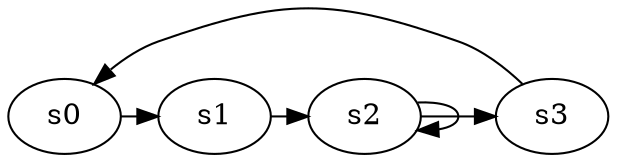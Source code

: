 digraph game_0433_cycle_4 {
    s0 [name="s0", player=1];
    s1 [name="s1", player=0, target=1];
    s2 [name="s2", player=0];
    s3 [name="s3", player=1];

    s0 -> s1 [constraint="time == 1 || time == 17 || time == 19"];
    s1 -> s2 [constraint="time % 4 == 1"];
    s2 -> s3 [constraint="time % 3 == 2"];
    s3 -> s0 [constraint="time % 2 == 0 || time % 2 == 1"];
    s2 -> s2 [constraint="time % 2 == 0"];
}
